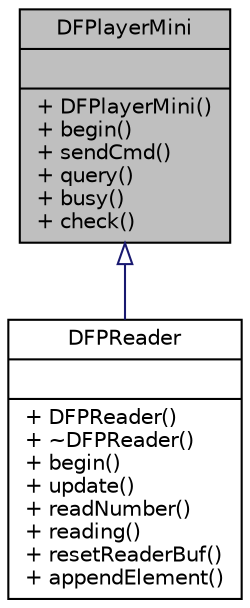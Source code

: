 digraph "DFPlayerMini"
{
  edge [fontname="Helvetica",fontsize="10",labelfontname="Helvetica",labelfontsize="10"];
  node [fontname="Helvetica",fontsize="10",shape=record];
  Node0 [label="{DFPlayerMini\n||+ DFPlayerMini()\l+ begin()\l+ sendCmd()\l+ query()\l+ busy()\l+ check()\l}",height=0.2,width=0.4,color="black", fillcolor="grey75", style="filled", fontcolor="black"];
  Node0 -> Node1 [dir="back",color="midnightblue",fontsize="10",style="solid",arrowtail="onormal",fontname="Helvetica"];
  Node1 [label="{DFPReader\n||+ DFPReader()\l+ ~DFPReader()\l+ begin()\l+ update()\l+ readNumber()\l+ reading()\l+ resetReaderBuf()\l+ appendElement()\l}",height=0.2,width=0.4,color="black", fillcolor="white", style="filled",URL="$classDFPReader.html",tooltip="DFPlayerMini controller with numeric readout functions. "];
}

